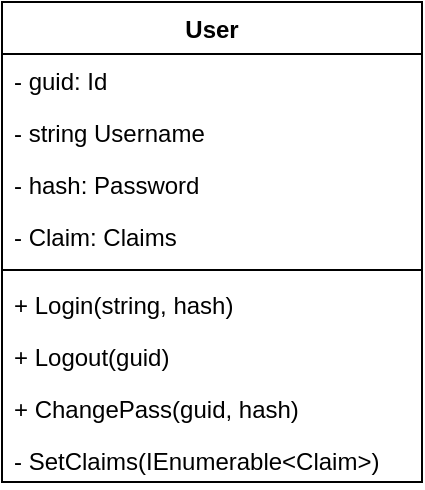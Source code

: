 <mxfile version="24.6.4" type="github">
  <diagram name="Page-1" id="c4acf3e9-155e-7222-9cf6-157b1a14988f">
    <mxGraphModel dx="1185" dy="647" grid="1" gridSize="10" guides="1" tooltips="1" connect="1" arrows="1" fold="1" page="1" pageScale="1" pageWidth="850" pageHeight="1100" background="none" math="0" shadow="0">
      <root>
        <mxCell id="0" />
        <mxCell id="1" parent="0" />
        <mxCell id="n6fzUXx5uMMfyF92Q35m-1" value="User" style="swimlane;fontStyle=1;align=center;verticalAlign=top;childLayout=stackLayout;horizontal=1;startSize=26;horizontalStack=0;resizeParent=1;resizeParentMax=0;resizeLast=0;collapsible=1;marginBottom=0;whiteSpace=wrap;html=1;" vertex="1" parent="1">
          <mxGeometry x="280" y="30" width="210" height="240" as="geometry" />
        </mxCell>
        <mxCell id="n6fzUXx5uMMfyF92Q35m-2" value="- guid: Id" style="text;strokeColor=none;fillColor=none;align=left;verticalAlign=top;spacingLeft=4;spacingRight=4;overflow=hidden;rotatable=0;points=[[0,0.5],[1,0.5]];portConstraint=eastwest;whiteSpace=wrap;html=1;" vertex="1" parent="n6fzUXx5uMMfyF92Q35m-1">
          <mxGeometry y="26" width="210" height="26" as="geometry" />
        </mxCell>
        <mxCell id="n6fzUXx5uMMfyF92Q35m-4" value="- string Username" style="text;strokeColor=none;fillColor=none;align=left;verticalAlign=top;spacingLeft=4;spacingRight=4;overflow=hidden;rotatable=0;points=[[0,0.5],[1,0.5]];portConstraint=eastwest;whiteSpace=wrap;html=1;" vertex="1" parent="n6fzUXx5uMMfyF92Q35m-1">
          <mxGeometry y="52" width="210" height="26" as="geometry" />
        </mxCell>
        <mxCell id="n6fzUXx5uMMfyF92Q35m-5" value="- hash: Password" style="text;strokeColor=none;fillColor=none;align=left;verticalAlign=top;spacingLeft=4;spacingRight=4;overflow=hidden;rotatable=0;points=[[0,0.5],[1,0.5]];portConstraint=eastwest;whiteSpace=wrap;html=1;" vertex="1" parent="n6fzUXx5uMMfyF92Q35m-1">
          <mxGeometry y="78" width="210" height="26" as="geometry" />
        </mxCell>
        <mxCell id="n6fzUXx5uMMfyF92Q35m-6" value="- Claim: Claims&amp;nbsp;" style="text;strokeColor=none;fillColor=none;align=left;verticalAlign=top;spacingLeft=4;spacingRight=4;overflow=hidden;rotatable=0;points=[[0,0.5],[1,0.5]];portConstraint=eastwest;whiteSpace=wrap;html=1;" vertex="1" parent="n6fzUXx5uMMfyF92Q35m-1">
          <mxGeometry y="104" width="210" height="26" as="geometry" />
        </mxCell>
        <mxCell id="n6fzUXx5uMMfyF92Q35m-14" value="" style="line;strokeWidth=1;fillColor=none;align=left;verticalAlign=middle;spacingTop=-1;spacingLeft=3;spacingRight=3;rotatable=0;labelPosition=right;points=[];portConstraint=eastwest;strokeColor=inherit;" vertex="1" parent="n6fzUXx5uMMfyF92Q35m-1">
          <mxGeometry y="130" width="210" height="8" as="geometry" />
        </mxCell>
        <mxCell id="n6fzUXx5uMMfyF92Q35m-11" value="+ Login(string, hash)" style="text;strokeColor=none;fillColor=none;align=left;verticalAlign=top;spacingLeft=4;spacingRight=4;overflow=hidden;rotatable=0;points=[[0,0.5],[1,0.5]];portConstraint=eastwest;whiteSpace=wrap;html=1;" vertex="1" parent="n6fzUXx5uMMfyF92Q35m-1">
          <mxGeometry y="138" width="210" height="26" as="geometry" />
        </mxCell>
        <mxCell id="n6fzUXx5uMMfyF92Q35m-12" value="+ Logout(guid)&amp;nbsp;" style="text;strokeColor=none;fillColor=none;align=left;verticalAlign=top;spacingLeft=4;spacingRight=4;overflow=hidden;rotatable=0;points=[[0,0.5],[1,0.5]];portConstraint=eastwest;whiteSpace=wrap;html=1;" vertex="1" parent="n6fzUXx5uMMfyF92Q35m-1">
          <mxGeometry y="164" width="210" height="26" as="geometry" />
        </mxCell>
        <mxCell id="n6fzUXx5uMMfyF92Q35m-13" value="+ ChangePass(guid, hash)" style="text;strokeColor=none;fillColor=none;align=left;verticalAlign=top;spacingLeft=4;spacingRight=4;overflow=hidden;rotatable=0;points=[[0,0.5],[1,0.5]];portConstraint=eastwest;whiteSpace=wrap;html=1;" vertex="1" parent="n6fzUXx5uMMfyF92Q35m-1">
          <mxGeometry y="190" width="210" height="26" as="geometry" />
        </mxCell>
        <mxCell id="n6fzUXx5uMMfyF92Q35m-15" value="- SetClaims(IEnumerable&amp;lt;Claim&amp;gt;)" style="text;strokeColor=none;fillColor=none;align=left;verticalAlign=top;spacingLeft=4;spacingRight=4;overflow=hidden;rotatable=0;points=[[0,0.5],[1,0.5]];portConstraint=eastwest;whiteSpace=wrap;html=1;" vertex="1" parent="n6fzUXx5uMMfyF92Q35m-1">
          <mxGeometry y="216" width="210" height="24" as="geometry" />
        </mxCell>
      </root>
    </mxGraphModel>
  </diagram>
</mxfile>
